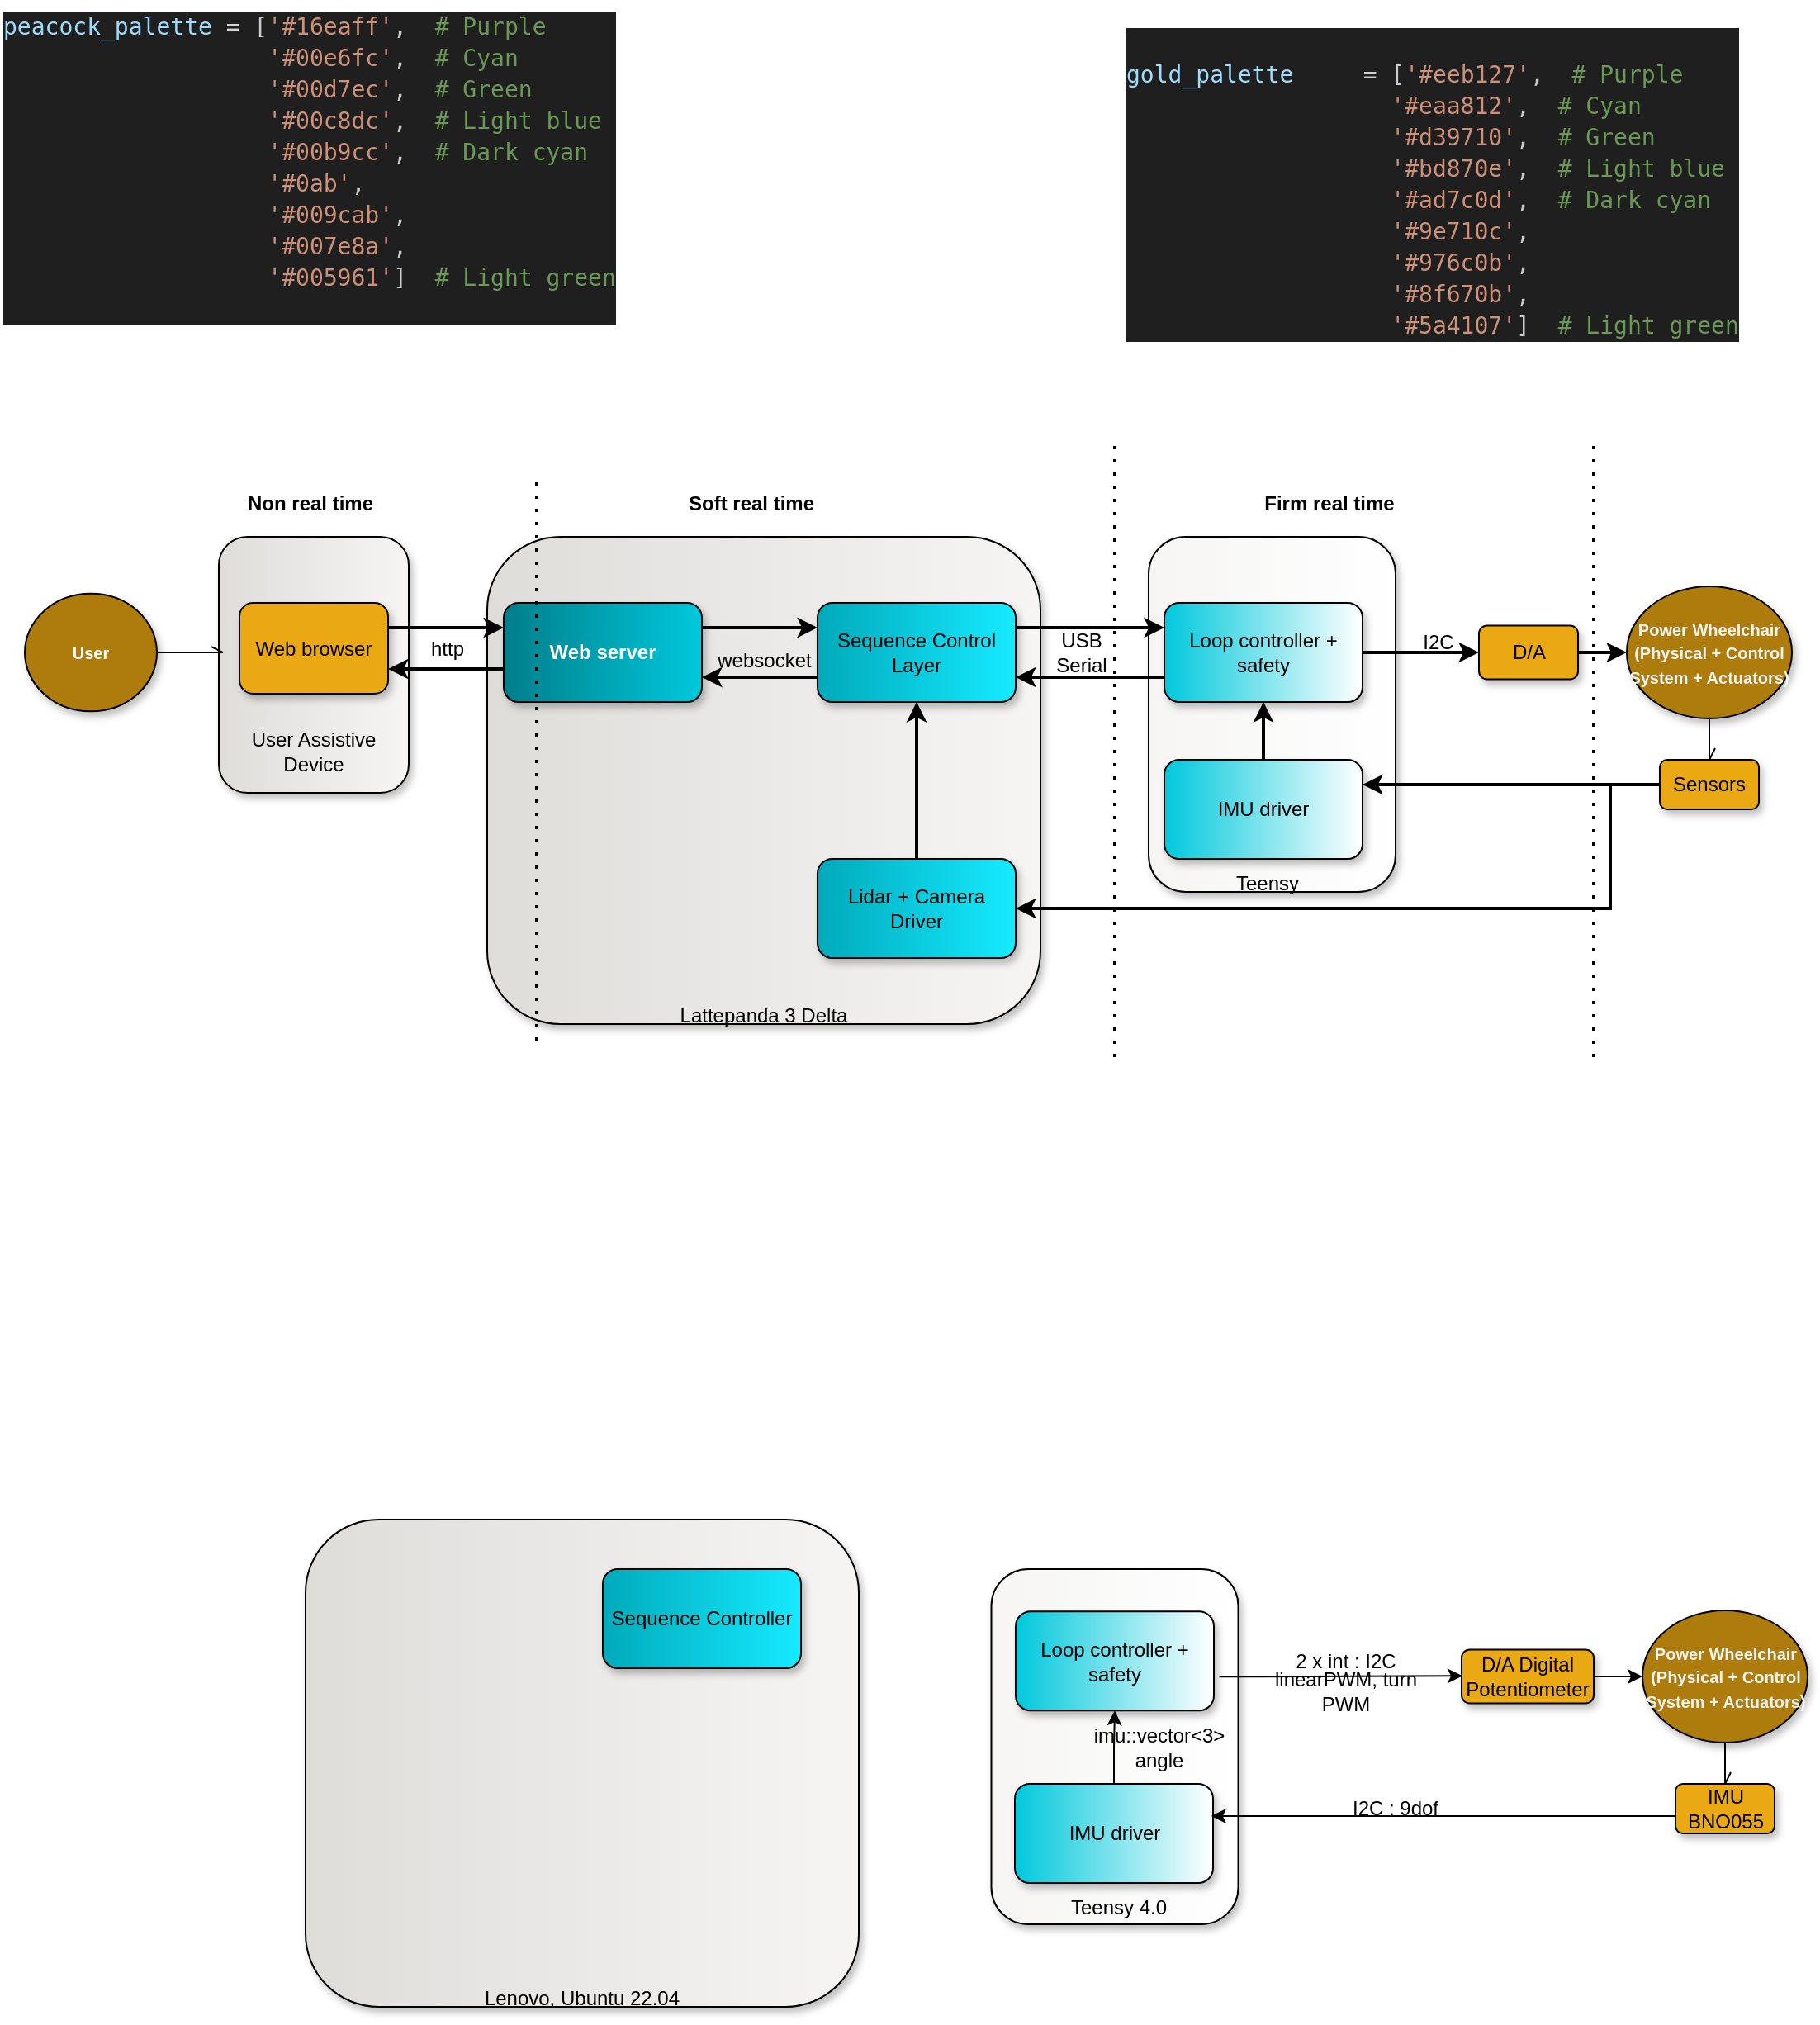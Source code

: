 <mxfile version="24.6.4" type="github">
  <diagram name="Page-1" id="5wNfrocpncal_ENUbVDi">
    <mxGraphModel dx="2284" dy="1796" grid="1" gridSize="10" guides="1" tooltips="1" connect="1" arrows="1" fold="1" page="1" pageScale="1" pageWidth="850" pageHeight="1100" math="0" shadow="0">
      <root>
        <mxCell id="0" />
        <mxCell id="1" parent="0" />
        <mxCell id="jyv696TG6-hRHUrcxKSt-2" value="&lt;p style=&quot;line-height: 120%;&quot; align=&quot;right&quot;&gt;&lt;br&gt;&lt;/p&gt;" style="rounded=1;whiteSpace=wrap;html=1;fillColor=#deddda;shadow=1;gradientColor=#f6f5f4;gradientDirection=east;" parent="1" vertex="1">
          <mxGeometry x="-132.5" y="165" width="115" height="155" as="geometry" />
        </mxCell>
        <mxCell id="nIHRb_h8EGxtnhW7rng_-34" value="" style="endArrow=none;dashed=1;html=1;dashPattern=1 3;strokeWidth=2;rounded=0;" parent="1" edge="1">
          <mxGeometry width="50" height="50" relative="1" as="geometry">
            <mxPoint x="700" y="480" as="sourcePoint" />
            <mxPoint x="700" y="110" as="targetPoint" />
          </mxGeometry>
        </mxCell>
        <mxCell id="nIHRb_h8EGxtnhW7rng_-42" value="&lt;p style=&quot;line-height: 120%;&quot; align=&quot;right&quot;&gt;&lt;br&gt;&lt;/p&gt;" style="rounded=1;whiteSpace=wrap;html=1;fillColor=#deddda;shadow=1;gradientColor=#f6f5f4;gradientDirection=east;" parent="1" vertex="1">
          <mxGeometry x="30" y="165" width="335" height="295" as="geometry" />
        </mxCell>
        <mxCell id="nIHRb_h8EGxtnhW7rng_-40" value="&lt;p style=&quot;line-height: 120%;&quot; align=&quot;right&quot;&gt;&lt;br&gt;&lt;/p&gt;" style="rounded=1;whiteSpace=wrap;html=1;fillColor=#f6f5f4;gradientColor=#ffffff;gradientDirection=east;shadow=1;" parent="1" vertex="1">
          <mxGeometry x="430.5" y="165" width="149.5" height="215" as="geometry" />
        </mxCell>
        <mxCell id="nIHRb_h8EGxtnhW7rng_-7" style="edgeStyle=orthogonalEdgeStyle;rounded=0;orthogonalLoop=1;jettySize=auto;html=1;entryX=0;entryY=0.5;entryDx=0;entryDy=0;strokeWidth=2;" parent="1" source="nIHRb_h8EGxtnhW7rng_-2" target="nIHRb_h8EGxtnhW7rng_-21" edge="1">
          <mxGeometry relative="1" as="geometry">
            <mxPoint x="700" y="235" as="targetPoint" />
          </mxGeometry>
        </mxCell>
        <mxCell id="nIHRb_h8EGxtnhW7rng_-2" value="Loop controller + safety" style="rounded=1;whiteSpace=wrap;html=1;fillColor=#00c8dc;shadow=1;gradientColor=#ffffff;gradientDirection=east;" parent="1" vertex="1">
          <mxGeometry x="440" y="205" width="120" height="60" as="geometry" />
        </mxCell>
        <mxCell id="nIHRb_h8EGxtnhW7rng_-3" value="Sequence Control Layer" style="rounded=1;whiteSpace=wrap;html=1;fillColor=#00aabb;shadow=1;fillStyle=auto;gradientColor=#16eaff;gradientDirection=east;" parent="1" vertex="1">
          <mxGeometry x="230" y="205" width="120" height="60" as="geometry" />
        </mxCell>
        <mxCell id="nIHRb_h8EGxtnhW7rng_-4" value="&lt;b&gt;&lt;font color=&quot;#ffffff&quot;&gt;Web server&lt;/font&gt;&lt;/b&gt;" style="rounded=1;whiteSpace=wrap;html=1;fillColor=#007e8a;glass=0;shadow=1;gradientColor=#00c8dc;gradientDirection=east;" parent="1" vertex="1">
          <mxGeometry x="40" y="205" width="120" height="60" as="geometry" />
        </mxCell>
        <mxCell id="nIHRb_h8EGxtnhW7rng_-14" value="" style="edgeStyle=orthogonalEdgeStyle;rounded=0;orthogonalLoop=1;jettySize=auto;html=1;strokeWidth=2;" parent="1" source="nIHRb_h8EGxtnhW7rng_-5" target="nIHRb_h8EGxtnhW7rng_-3" edge="1">
          <mxGeometry relative="1" as="geometry" />
        </mxCell>
        <mxCell id="nIHRb_h8EGxtnhW7rng_-5" value="Lidar + Camera Driver" style="rounded=1;whiteSpace=wrap;html=1;fillColor=#00aabb;shadow=1;gradientColor=#16eaff;gradientDirection=east;" parent="1" vertex="1">
          <mxGeometry x="230" y="360" width="120" height="60" as="geometry" />
        </mxCell>
        <mxCell id="nIHRb_h8EGxtnhW7rng_-13" value="" style="edgeStyle=orthogonalEdgeStyle;rounded=0;orthogonalLoop=1;jettySize=auto;html=1;strokeWidth=2;" parent="1" source="nIHRb_h8EGxtnhW7rng_-6" target="nIHRb_h8EGxtnhW7rng_-2" edge="1">
          <mxGeometry relative="1" as="geometry" />
        </mxCell>
        <mxCell id="nIHRb_h8EGxtnhW7rng_-6" value="IMU driver" style="rounded=1;whiteSpace=wrap;html=1;fillColor=#00c8dc;shadow=1;gradientColor=#ffffff;gradientDirection=east;" parent="1" vertex="1">
          <mxGeometry x="440" y="300" width="120" height="60" as="geometry" />
        </mxCell>
        <mxCell id="nIHRb_h8EGxtnhW7rng_-15" value="" style="endArrow=classic;html=1;rounded=0;exitX=1;exitY=0.25;exitDx=0;exitDy=0;entryX=0;entryY=0.25;entryDx=0;entryDy=0;strokeWidth=2;" parent="1" source="nIHRb_h8EGxtnhW7rng_-3" target="nIHRb_h8EGxtnhW7rng_-2" edge="1">
          <mxGeometry width="50" height="50" relative="1" as="geometry">
            <mxPoint x="360" y="370" as="sourcePoint" />
            <mxPoint x="410" y="320" as="targetPoint" />
          </mxGeometry>
        </mxCell>
        <mxCell id="nIHRb_h8EGxtnhW7rng_-16" value="" style="endArrow=classic;html=1;rounded=0;exitX=0;exitY=0.75;exitDx=0;exitDy=0;entryX=1;entryY=0.75;entryDx=0;entryDy=0;strokeWidth=2;" parent="1" source="nIHRb_h8EGxtnhW7rng_-2" target="nIHRb_h8EGxtnhW7rng_-3" edge="1">
          <mxGeometry width="50" height="50" relative="1" as="geometry">
            <mxPoint x="360" y="370" as="sourcePoint" />
            <mxPoint x="410" y="320" as="targetPoint" />
          </mxGeometry>
        </mxCell>
        <mxCell id="nIHRb_h8EGxtnhW7rng_-17" value="" style="endArrow=classic;html=1;rounded=0;exitX=1;exitY=0.25;exitDx=0;exitDy=0;entryX=0;entryY=0.25;entryDx=0;entryDy=0;strokeWidth=2;" parent="1" source="nIHRb_h8EGxtnhW7rng_-4" edge="1">
          <mxGeometry width="50" height="50" relative="1" as="geometry">
            <mxPoint x="180" y="220" as="sourcePoint" />
            <mxPoint x="230" y="220" as="targetPoint" />
          </mxGeometry>
        </mxCell>
        <mxCell id="nIHRb_h8EGxtnhW7rng_-18" value="" style="endArrow=classic;html=1;rounded=0;exitX=0;exitY=0.75;exitDx=0;exitDy=0;entryX=1;entryY=0.75;entryDx=0;entryDy=0;strokeWidth=2;" parent="1" target="nIHRb_h8EGxtnhW7rng_-4" edge="1">
          <mxGeometry width="50" height="50" relative="1" as="geometry">
            <mxPoint x="230" y="250" as="sourcePoint" />
            <mxPoint x="180" y="250" as="targetPoint" />
          </mxGeometry>
        </mxCell>
        <mxCell id="nIHRb_h8EGxtnhW7rng_-27" value="" style="edgeStyle=orthogonalEdgeStyle;rounded=0;orthogonalLoop=1;jettySize=auto;html=1;endArrow=openAsync;endFill=0;" parent="1" source="nIHRb_h8EGxtnhW7rng_-20" target="nIHRb_h8EGxtnhW7rng_-23" edge="1">
          <mxGeometry relative="1" as="geometry">
            <Array as="points">
              <mxPoint x="770" y="295" />
              <mxPoint x="770" y="295" />
            </Array>
          </mxGeometry>
        </mxCell>
        <mxCell id="nIHRb_h8EGxtnhW7rng_-20" value="&lt;font color=&quot;#f5f4f3&quot;&gt;&lt;b&gt;&lt;font style=&quot;font-size: 10px;&quot;&gt;Power Wheelchair (Physical + Control System + Actuators)&lt;/font&gt;&lt;/b&gt;&lt;/font&gt;" style="ellipse;whiteSpace=wrap;html=1;fillColor=#ad7c0d;shadow=1;" parent="1" vertex="1">
          <mxGeometry x="720" y="195" width="100" height="80" as="geometry" />
        </mxCell>
        <mxCell id="nIHRb_h8EGxtnhW7rng_-54" value="" style="edgeStyle=orthogonalEdgeStyle;rounded=0;orthogonalLoop=1;jettySize=auto;html=1;strokeWidth=2;" parent="1" source="nIHRb_h8EGxtnhW7rng_-21" target="nIHRb_h8EGxtnhW7rng_-20" edge="1">
          <mxGeometry relative="1" as="geometry" />
        </mxCell>
        <mxCell id="nIHRb_h8EGxtnhW7rng_-21" value="D/A" style="rounded=1;whiteSpace=wrap;html=1;fillColor=#eaa812;shadow=1;" parent="1" vertex="1">
          <mxGeometry x="630.5" y="218.75" width="60" height="32.5" as="geometry" />
        </mxCell>
        <mxCell id="nIHRb_h8EGxtnhW7rng_-24" style="edgeStyle=orthogonalEdgeStyle;rounded=0;orthogonalLoop=1;jettySize=auto;html=1;entryX=1;entryY=0.25;entryDx=0;entryDy=0;strokeWidth=2;" parent="1" source="nIHRb_h8EGxtnhW7rng_-23" target="nIHRb_h8EGxtnhW7rng_-6" edge="1">
          <mxGeometry relative="1" as="geometry" />
        </mxCell>
        <mxCell id="nIHRb_h8EGxtnhW7rng_-26" style="edgeStyle=orthogonalEdgeStyle;rounded=0;orthogonalLoop=1;jettySize=auto;html=1;entryX=1;entryY=0.5;entryDx=0;entryDy=0;strokeWidth=2;" parent="1" source="nIHRb_h8EGxtnhW7rng_-23" target="nIHRb_h8EGxtnhW7rng_-5" edge="1">
          <mxGeometry relative="1" as="geometry">
            <Array as="points">
              <mxPoint x="710" y="315" />
              <mxPoint x="710" y="390" />
            </Array>
          </mxGeometry>
        </mxCell>
        <mxCell id="nIHRb_h8EGxtnhW7rng_-23" value="Sensors" style="rounded=1;whiteSpace=wrap;html=1;fillColor=#eaa812;shadow=1;" parent="1" vertex="1">
          <mxGeometry x="740" y="300" width="60" height="30" as="geometry" />
        </mxCell>
        <mxCell id="nIHRb_h8EGxtnhW7rng_-28" value="&lt;div style=&quot;color: #cccccc;background-color: #1f1f1f;font-family: &#39;Droid Sans Mono&#39;, &#39;monospace&#39;, monospace;font-weight: normal;font-size: 14px;line-height: 19px;white-space: pre;&quot;&gt;&lt;div&gt;&lt;span style=&quot;color: #9cdcfe;&quot;&gt;peacock_palette&lt;/span&gt;&lt;span style=&quot;color: #cccccc;&quot;&gt; &lt;/span&gt;&lt;span style=&quot;color: #d4d4d4;&quot;&gt;=&lt;/span&gt;&lt;span style=&quot;color: #cccccc;&quot;&gt; [&lt;/span&gt;&lt;span style=&quot;color: #ce9178;&quot;&gt;&#39;#16eaff&#39;&lt;/span&gt;&lt;span style=&quot;color: #cccccc;&quot;&gt;,  &lt;/span&gt;&lt;span style=&quot;color: #6a9955;&quot;&gt;# Purple&lt;/span&gt;&lt;/div&gt;&lt;div&gt;&lt;span style=&quot;color: #cccccc;&quot;&gt;                   &lt;/span&gt;&lt;span style=&quot;color: #ce9178;&quot;&gt;&#39;#00e6fc&#39;&lt;/span&gt;&lt;span style=&quot;color: #cccccc;&quot;&gt;,  &lt;/span&gt;&lt;span style=&quot;color: #6a9955;&quot;&gt;# Cyan&lt;/span&gt;&lt;/div&gt;&lt;div&gt;&lt;span style=&quot;color: #cccccc;&quot;&gt;                   &lt;/span&gt;&lt;span style=&quot;color: #ce9178;&quot;&gt;&#39;#00d7ec&#39;&lt;/span&gt;&lt;span style=&quot;color: #cccccc;&quot;&gt;,  &lt;/span&gt;&lt;span style=&quot;color: #6a9955;&quot;&gt;# Green&lt;/span&gt;&lt;/div&gt;&lt;div&gt;&lt;span style=&quot;color: #cccccc;&quot;&gt;                   &lt;/span&gt;&lt;span style=&quot;color: #ce9178;&quot;&gt;&#39;#00c8dc&#39;&lt;/span&gt;&lt;span style=&quot;color: #cccccc;&quot;&gt;,  &lt;/span&gt;&lt;span style=&quot;color: #6a9955;&quot;&gt;# Light blue&lt;/span&gt;&lt;/div&gt;&lt;div&gt;&lt;span style=&quot;color: #cccccc;&quot;&gt;                   &lt;/span&gt;&lt;span style=&quot;color: #ce9178;&quot;&gt;&#39;#00b9cc&#39;&lt;/span&gt;&lt;span style=&quot;color: #cccccc;&quot;&gt;,  &lt;/span&gt;&lt;span style=&quot;color: #6a9955;&quot;&gt;# Dark cyan&lt;/span&gt;&lt;/div&gt;&lt;div&gt;&lt;span style=&quot;color: #cccccc;&quot;&gt;                   &lt;/span&gt;&lt;span style=&quot;color: #ce9178;&quot;&gt;&#39;#0ab&#39;&lt;/span&gt;&lt;span style=&quot;color: #cccccc;&quot;&gt;,&lt;/span&gt;&lt;/div&gt;&lt;div&gt;&lt;span style=&quot;color: #cccccc;&quot;&gt;                   &lt;/span&gt;&lt;span style=&quot;color: #ce9178;&quot;&gt;&#39;#009cab&#39;&lt;/span&gt;&lt;span style=&quot;color: #cccccc;&quot;&gt;,&lt;/span&gt;&lt;/div&gt;&lt;div&gt;&lt;span style=&quot;color: #cccccc;&quot;&gt;                   &lt;/span&gt;&lt;span style=&quot;color: #ce9178;&quot;&gt;&#39;#007e8a&#39;&lt;/span&gt;&lt;span style=&quot;color: #cccccc;&quot;&gt;,&lt;/span&gt;&lt;/div&gt;&lt;div&gt;&lt;span style=&quot;color: #cccccc;&quot;&gt;                   &lt;/span&gt;&lt;span style=&quot;color: #ce9178;&quot;&gt;&#39;#005961&#39;&lt;/span&gt;&lt;span style=&quot;color: #cccccc;&quot;&gt;]  &lt;/span&gt;&lt;span style=&quot;color: #6a9955;&quot;&gt;# Light green&lt;/span&gt;&lt;/div&gt;&lt;br&gt;&lt;/div&gt;" style="text;whiteSpace=wrap;html=1;" parent="1" vertex="1">
          <mxGeometry x="-265" y="-160" width="400" height="210" as="geometry" />
        </mxCell>
        <mxCell id="nIHRb_h8EGxtnhW7rng_-29" value="&lt;div style=&quot;color: #cccccc;background-color: #1f1f1f;font-family: &#39;Droid Sans Mono&#39;, &#39;monospace&#39;, monospace;font-weight: normal;font-size: 14px;line-height: 19px;white-space: pre;&quot;&gt;&lt;br&gt;&lt;div&gt;&lt;span style=&quot;color: #9cdcfe;&quot;&gt;gold_palette&lt;/span&gt;&lt;span style=&quot;color: #cccccc;&quot;&gt;     &lt;/span&gt;&lt;span style=&quot;color: #d4d4d4;&quot;&gt;=&lt;/span&gt;&lt;span style=&quot;color: #cccccc;&quot;&gt; [&lt;/span&gt;&lt;span style=&quot;color: #ce9178;&quot;&gt;&#39;#eeb127&#39;&lt;/span&gt;&lt;span style=&quot;color: #cccccc;&quot;&gt;,  &lt;/span&gt;&lt;span style=&quot;color: #6a9955;&quot;&gt;# Purple&lt;/span&gt;&lt;/div&gt;&lt;div&gt;&lt;span style=&quot;color: #cccccc;&quot;&gt;                   &lt;/span&gt;&lt;span style=&quot;color: #ce9178;&quot;&gt;&#39;#eaa812&#39;&lt;/span&gt;&lt;span style=&quot;color: #cccccc;&quot;&gt;,  &lt;/span&gt;&lt;span style=&quot;color: #6a9955;&quot;&gt;# Cyan&lt;/span&gt;&lt;/div&gt;&lt;div&gt;&lt;span style=&quot;color: #cccccc;&quot;&gt;                   &lt;/span&gt;&lt;span style=&quot;color: #ce9178;&quot;&gt;&#39;#d39710&#39;&lt;/span&gt;&lt;span style=&quot;color: #cccccc;&quot;&gt;,  &lt;/span&gt;&lt;span style=&quot;color: #6a9955;&quot;&gt;# Green&lt;/span&gt;&lt;/div&gt;&lt;div&gt;&lt;span style=&quot;color: #cccccc;&quot;&gt;                   &lt;/span&gt;&lt;span style=&quot;color: #ce9178;&quot;&gt;&#39;#bd870e&#39;&lt;/span&gt;&lt;span style=&quot;color: #cccccc;&quot;&gt;,  &lt;/span&gt;&lt;span style=&quot;color: #6a9955;&quot;&gt;# Light blue&lt;/span&gt;&lt;/div&gt;&lt;div&gt;&lt;span style=&quot;color: #cccccc;&quot;&gt;                   &lt;/span&gt;&lt;span style=&quot;color: #ce9178;&quot;&gt;&#39;#ad7c0d&#39;&lt;/span&gt;&lt;span style=&quot;color: #cccccc;&quot;&gt;,  &lt;/span&gt;&lt;span style=&quot;color: #6a9955;&quot;&gt;# Dark cyan&lt;/span&gt;&lt;/div&gt;&lt;div&gt;&lt;span style=&quot;color: #cccccc;&quot;&gt;                   &lt;/span&gt;&lt;span style=&quot;color: #ce9178;&quot;&gt;&#39;#9e710c&#39;&lt;/span&gt;&lt;span style=&quot;color: #cccccc;&quot;&gt;,&lt;/span&gt;&lt;/div&gt;&lt;div&gt;&lt;span style=&quot;color: #cccccc;&quot;&gt;                   &lt;/span&gt;&lt;span style=&quot;color: #ce9178;&quot;&gt;&#39;#976c0b&#39;&lt;/span&gt;&lt;span style=&quot;color: #cccccc;&quot;&gt;,&lt;/span&gt;&lt;/div&gt;&lt;div&gt;&lt;span style=&quot;color: #cccccc;&quot;&gt;                   &lt;/span&gt;&lt;span style=&quot;color: #ce9178;&quot;&gt;&#39;#8f670b&#39;&lt;/span&gt;&lt;span style=&quot;color: #cccccc;&quot;&gt;,&lt;/span&gt;&lt;/div&gt;&lt;div&gt;&lt;span style=&quot;color: #cccccc;&quot;&gt;                   &lt;/span&gt;&lt;span style=&quot;color: #ce9178;&quot;&gt;&#39;#5a4107&#39;&lt;/span&gt;&lt;span style=&quot;color: #cccccc;&quot;&gt;]  &lt;/span&gt;&lt;span style=&quot;color: #6a9955;&quot;&gt;# Light green&lt;/span&gt;&lt;/div&gt;&lt;/div&gt;" style="text;whiteSpace=wrap;html=1;" parent="1" vertex="1">
          <mxGeometry x="415" y="-150" width="400" height="210" as="geometry" />
        </mxCell>
        <mxCell id="nIHRb_h8EGxtnhW7rng_-33" value="" style="endArrow=none;dashed=1;html=1;dashPattern=1 3;strokeWidth=2;rounded=0;" parent="1" edge="1">
          <mxGeometry width="50" height="50" relative="1" as="geometry">
            <mxPoint x="410" y="480" as="sourcePoint" />
            <mxPoint x="410" y="110" as="targetPoint" />
          </mxGeometry>
        </mxCell>
        <mxCell id="nIHRb_h8EGxtnhW7rng_-36" value="&lt;b&gt;Firm real time&lt;br&gt;&lt;/b&gt;" style="text;html=1;align=center;verticalAlign=middle;whiteSpace=wrap;rounded=0;" parent="1" vertex="1">
          <mxGeometry x="470" y="130" width="140" height="30" as="geometry" />
        </mxCell>
        <mxCell id="nIHRb_h8EGxtnhW7rng_-37" value="&lt;b&gt;Soft real time&lt;br&gt;&lt;/b&gt;" style="text;html=1;align=center;verticalAlign=middle;whiteSpace=wrap;rounded=0;" parent="1" vertex="1">
          <mxGeometry x="135" y="130" width="110" height="30" as="geometry" />
        </mxCell>
        <mxCell id="nIHRb_h8EGxtnhW7rng_-41" value="Teensy" style="text;html=1;align=center;verticalAlign=middle;whiteSpace=wrap;rounded=0;" parent="1" vertex="1">
          <mxGeometry x="440" y="360" width="125" height="30" as="geometry" />
        </mxCell>
        <mxCell id="nIHRb_h8EGxtnhW7rng_-44" value="Lattepanda 3 Delta" style="text;html=1;align=center;verticalAlign=middle;whiteSpace=wrap;rounded=0;" parent="1" vertex="1">
          <mxGeometry x="135" y="440" width="125" height="30" as="geometry" />
        </mxCell>
        <mxCell id="nIHRb_h8EGxtnhW7rng_-45" value="websocket" style="text;html=1;align=center;verticalAlign=middle;whiteSpace=wrap;rounded=0;" parent="1" vertex="1">
          <mxGeometry x="167.5" y="225" width="60" height="30" as="geometry" />
        </mxCell>
        <mxCell id="nIHRb_h8EGxtnhW7rng_-46" value="USB Serial" style="text;html=1;align=center;verticalAlign=middle;whiteSpace=wrap;rounded=0;" parent="1" vertex="1">
          <mxGeometry x="365" y="225" width="50" height="20" as="geometry" />
        </mxCell>
        <mxCell id="nIHRb_h8EGxtnhW7rng_-50" value="I2C" style="text;html=1;align=center;verticalAlign=middle;whiteSpace=wrap;rounded=0;" parent="1" vertex="1">
          <mxGeometry x="580.5" y="218.75" width="50" height="20" as="geometry" />
        </mxCell>
        <mxCell id="jyv696TG6-hRHUrcxKSt-1" value="Web browser" style="rounded=1;whiteSpace=wrap;html=1;fillColor=#eaa812;shadow=1;" parent="1" vertex="1">
          <mxGeometry x="-120" y="205" width="90" height="55" as="geometry" />
        </mxCell>
        <mxCell id="jyv696TG6-hRHUrcxKSt-10" value="http" style="text;html=1;align=center;verticalAlign=middle;whiteSpace=wrap;rounded=0;" parent="1" vertex="1">
          <mxGeometry x="-24" y="218" width="60" height="30" as="geometry" />
        </mxCell>
        <mxCell id="jyv696TG6-hRHUrcxKSt-12" value="" style="endArrow=classic;html=1;rounded=0;exitX=1;exitY=0.25;exitDx=0;exitDy=0;entryX=0;entryY=0.25;entryDx=0;entryDy=0;strokeWidth=2;" parent="1" edge="1">
          <mxGeometry width="50" height="50" relative="1" as="geometry">
            <mxPoint x="-30" y="220" as="sourcePoint" />
            <mxPoint x="40" y="220" as="targetPoint" />
          </mxGeometry>
        </mxCell>
        <mxCell id="jyv696TG6-hRHUrcxKSt-13" value="" style="endArrow=classic;html=1;rounded=0;exitX=1;exitY=0.25;exitDx=0;exitDy=0;entryX=0;entryY=0.25;entryDx=0;entryDy=0;strokeWidth=2;" parent="1" edge="1">
          <mxGeometry width="50" height="50" relative="1" as="geometry">
            <mxPoint x="40" y="245" as="sourcePoint" />
            <mxPoint x="-30" y="245" as="targetPoint" />
          </mxGeometry>
        </mxCell>
        <mxCell id="jyv696TG6-hRHUrcxKSt-15" value="User Assistive Device" style="text;html=1;align=center;verticalAlign=middle;whiteSpace=wrap;rounded=0;" parent="1" vertex="1">
          <mxGeometry x="-113.75" y="280" width="77.5" height="30" as="geometry" />
        </mxCell>
        <mxCell id="zoKQyQCh-kS3YB94Hqcn-1" value="&lt;b&gt;&lt;font color=&quot;#ffffff&quot; style=&quot;font-size: 10px;&quot;&gt;User&lt;br&gt;&lt;/font&gt;&lt;/b&gt;" style="ellipse;whiteSpace=wrap;html=1;fillColor=#ad7c0d;shadow=1;" parent="1" vertex="1">
          <mxGeometry x="-250" y="199.38" width="80" height="71.25" as="geometry" />
        </mxCell>
        <mxCell id="zoKQyQCh-kS3YB94Hqcn-2" style="edgeStyle=orthogonalEdgeStyle;rounded=0;orthogonalLoop=1;jettySize=auto;html=1;entryX=0.022;entryY=0.452;entryDx=0;entryDy=0;entryPerimeter=0;endArrow=openAsync;endFill=0;" parent="1" source="zoKQyQCh-kS3YB94Hqcn-1" target="jyv696TG6-hRHUrcxKSt-2" edge="1">
          <mxGeometry relative="1" as="geometry" />
        </mxCell>
        <mxCell id="zoKQyQCh-kS3YB94Hqcn-3" value="" style="endArrow=none;dashed=1;html=1;dashPattern=1 3;strokeWidth=2;rounded=0;" parent="1" edge="1">
          <mxGeometry width="50" height="50" relative="1" as="geometry">
            <mxPoint x="60" y="470" as="sourcePoint" />
            <mxPoint x="60" y="128" as="targetPoint" />
          </mxGeometry>
        </mxCell>
        <mxCell id="ncQhssHNfEqB10aSNnV6-1" value="&lt;b&gt;Non real time&lt;br&gt;&lt;/b&gt;" style="text;html=1;align=center;verticalAlign=middle;whiteSpace=wrap;rounded=0;" parent="1" vertex="1">
          <mxGeometry x="-132.5" y="130" width="110" height="30" as="geometry" />
        </mxCell>
        <mxCell id="PQUjQ4LUaXkCyjSrOcuq-2" value="&lt;p style=&quot;line-height: 120%;&quot; align=&quot;right&quot;&gt;&lt;br&gt;&lt;/p&gt;" style="rounded=1;whiteSpace=wrap;html=1;fillColor=#f6f5f4;gradientColor=#ffffff;gradientDirection=east;shadow=1;" parent="1" vertex="1">
          <mxGeometry x="335.25" y="790" width="149.5" height="215" as="geometry" />
        </mxCell>
        <mxCell id="PQUjQ4LUaXkCyjSrOcuq-3" style="edgeStyle=orthogonalEdgeStyle;rounded=0;orthogonalLoop=1;jettySize=auto;html=1;entryX=0;entryY=0.5;entryDx=0;entryDy=0;strokeWidth=1;exitX=1.027;exitY=0.659;exitDx=0;exitDy=0;exitPerimeter=0;" parent="1" source="PQUjQ4LUaXkCyjSrOcuq-4" edge="1">
          <mxGeometry relative="1" as="geometry">
            <mxPoint x="620.5" y="854.66" as="targetPoint" />
            <mxPoint x="490" y="855" as="sourcePoint" />
          </mxGeometry>
        </mxCell>
        <mxCell id="PQUjQ4LUaXkCyjSrOcuq-4" value="Loop controller + safety" style="rounded=1;whiteSpace=wrap;html=1;fillColor=#00c8dc;shadow=1;gradientColor=#ffffff;gradientDirection=east;" parent="1" vertex="1">
          <mxGeometry x="350" y="815.63" width="120" height="60" as="geometry" />
        </mxCell>
        <mxCell id="PQUjQ4LUaXkCyjSrOcuq-5" value="" style="edgeStyle=orthogonalEdgeStyle;rounded=0;orthogonalLoop=1;jettySize=auto;html=1;strokeWidth=1;" parent="1" source="PQUjQ4LUaXkCyjSrOcuq-6" target="PQUjQ4LUaXkCyjSrOcuq-4" edge="1">
          <mxGeometry relative="1" as="geometry" />
        </mxCell>
        <mxCell id="PQUjQ4LUaXkCyjSrOcuq-6" value="IMU driver" style="rounded=1;whiteSpace=wrap;html=1;fillColor=#00c8dc;shadow=1;gradientColor=#ffffff;gradientDirection=east;" parent="1" vertex="1">
          <mxGeometry x="349.5" y="920" width="120" height="60" as="geometry" />
        </mxCell>
        <mxCell id="PQUjQ4LUaXkCyjSrOcuq-7" value="" style="edgeStyle=orthogonalEdgeStyle;rounded=0;orthogonalLoop=1;jettySize=auto;html=1;endArrow=openAsync;endFill=0;" parent="1" source="PQUjQ4LUaXkCyjSrOcuq-8" target="PQUjQ4LUaXkCyjSrOcuq-12" edge="1">
          <mxGeometry relative="1" as="geometry">
            <Array as="points">
              <mxPoint x="779.5" y="915" />
              <mxPoint x="779.5" y="915" />
            </Array>
          </mxGeometry>
        </mxCell>
        <mxCell id="PQUjQ4LUaXkCyjSrOcuq-8" value="&lt;font color=&quot;#f5f4f3&quot;&gt;&lt;b&gt;&lt;font style=&quot;font-size: 10px;&quot;&gt;Power Wheelchair (Physical + Control System + Actuators)&lt;/font&gt;&lt;/b&gt;&lt;/font&gt;" style="ellipse;whiteSpace=wrap;html=1;fillColor=#ad7c0d;shadow=1;" parent="1" vertex="1">
          <mxGeometry x="729.5" y="815" width="100" height="80" as="geometry" />
        </mxCell>
        <mxCell id="p1-D8imHahCjLG-PY-Is-6" value="" style="edgeStyle=orthogonalEdgeStyle;rounded=0;orthogonalLoop=1;jettySize=auto;html=1;" edge="1" parent="1" source="PQUjQ4LUaXkCyjSrOcuq-10" target="PQUjQ4LUaXkCyjSrOcuq-8">
          <mxGeometry relative="1" as="geometry" />
        </mxCell>
        <mxCell id="PQUjQ4LUaXkCyjSrOcuq-10" value="D/A Digital Potentiometer" style="rounded=1;whiteSpace=wrap;html=1;fillColor=#eaa812;shadow=1;" parent="1" vertex="1">
          <mxGeometry x="620" y="838.75" width="80" height="32.5" as="geometry" />
        </mxCell>
        <mxCell id="PQUjQ4LUaXkCyjSrOcuq-11" style="edgeStyle=orthogonalEdgeStyle;rounded=0;orthogonalLoop=1;jettySize=auto;html=1;entryX=0.991;entryY=0.325;entryDx=0;entryDy=0;strokeWidth=1;entryPerimeter=0;" parent="1" source="PQUjQ4LUaXkCyjSrOcuq-12" target="PQUjQ4LUaXkCyjSrOcuq-6" edge="1">
          <mxGeometry relative="1" as="geometry">
            <Array as="points">
              <mxPoint x="470" y="940" />
            </Array>
          </mxGeometry>
        </mxCell>
        <mxCell id="PQUjQ4LUaXkCyjSrOcuq-12" value="IMU BNO055" style="rounded=1;whiteSpace=wrap;html=1;fillColor=#eaa812;shadow=1;" parent="1" vertex="1">
          <mxGeometry x="749.5" y="920" width="60" height="30" as="geometry" />
        </mxCell>
        <mxCell id="PQUjQ4LUaXkCyjSrOcuq-14" value="Teensy 4.0" style="text;html=1;align=center;verticalAlign=middle;whiteSpace=wrap;rounded=0;" parent="1" vertex="1">
          <mxGeometry x="349.5" y="980" width="125" height="30" as="geometry" />
        </mxCell>
        <mxCell id="PQUjQ4LUaXkCyjSrOcuq-15" value="2 x int : I2C" style="text;html=1;align=center;verticalAlign=middle;whiteSpace=wrap;rounded=0;" parent="1" vertex="1">
          <mxGeometry x="510" y="838.75" width="80" height="13.75" as="geometry" />
        </mxCell>
        <mxCell id="p1-D8imHahCjLG-PY-Is-2" value="linearPWM, turn PWM" style="text;html=1;align=center;verticalAlign=middle;whiteSpace=wrap;rounded=0;" vertex="1" parent="1">
          <mxGeometry x="489.5" y="857.5" width="120" height="13.75" as="geometry" />
        </mxCell>
        <mxCell id="p1-D8imHahCjLG-PY-Is-3" value="I2C : 9dof" style="text;html=1;align=center;verticalAlign=middle;whiteSpace=wrap;rounded=0;" vertex="1" parent="1">
          <mxGeometry x="550" y="928.13" width="59.5" height="13.75" as="geometry" />
        </mxCell>
        <mxCell id="p1-D8imHahCjLG-PY-Is-4" value="imu::vector&amp;lt;3&amp;gt; angle" style="text;html=1;align=center;verticalAlign=middle;whiteSpace=wrap;rounded=0;" vertex="1" parent="1">
          <mxGeometry x="400.25" y="880" width="74.25" height="35" as="geometry" />
        </mxCell>
        <mxCell id="p1-D8imHahCjLG-PY-Is-7" value="&lt;p style=&quot;line-height: 120%;&quot; align=&quot;right&quot;&gt;&lt;br&gt;&lt;/p&gt;" style="rounded=1;whiteSpace=wrap;html=1;fillColor=#deddda;shadow=1;gradientColor=#f6f5f4;gradientDirection=east;" vertex="1" parent="1">
          <mxGeometry x="-80" y="760" width="335" height="295" as="geometry" />
        </mxCell>
        <mxCell id="p1-D8imHahCjLG-PY-Is-8" value="Lenovo, Ubuntu 22.04" style="text;html=1;align=center;verticalAlign=middle;whiteSpace=wrap;rounded=0;" vertex="1" parent="1">
          <mxGeometry x="25" y="1035" width="125" height="30" as="geometry" />
        </mxCell>
        <mxCell id="p1-D8imHahCjLG-PY-Is-9" value="Sequence Controller" style="rounded=1;whiteSpace=wrap;html=1;fillColor=#00aabb;shadow=1;fillStyle=auto;gradientColor=#16eaff;gradientDirection=east;" vertex="1" parent="1">
          <mxGeometry x="100" y="790" width="120" height="60" as="geometry" />
        </mxCell>
      </root>
    </mxGraphModel>
  </diagram>
</mxfile>
